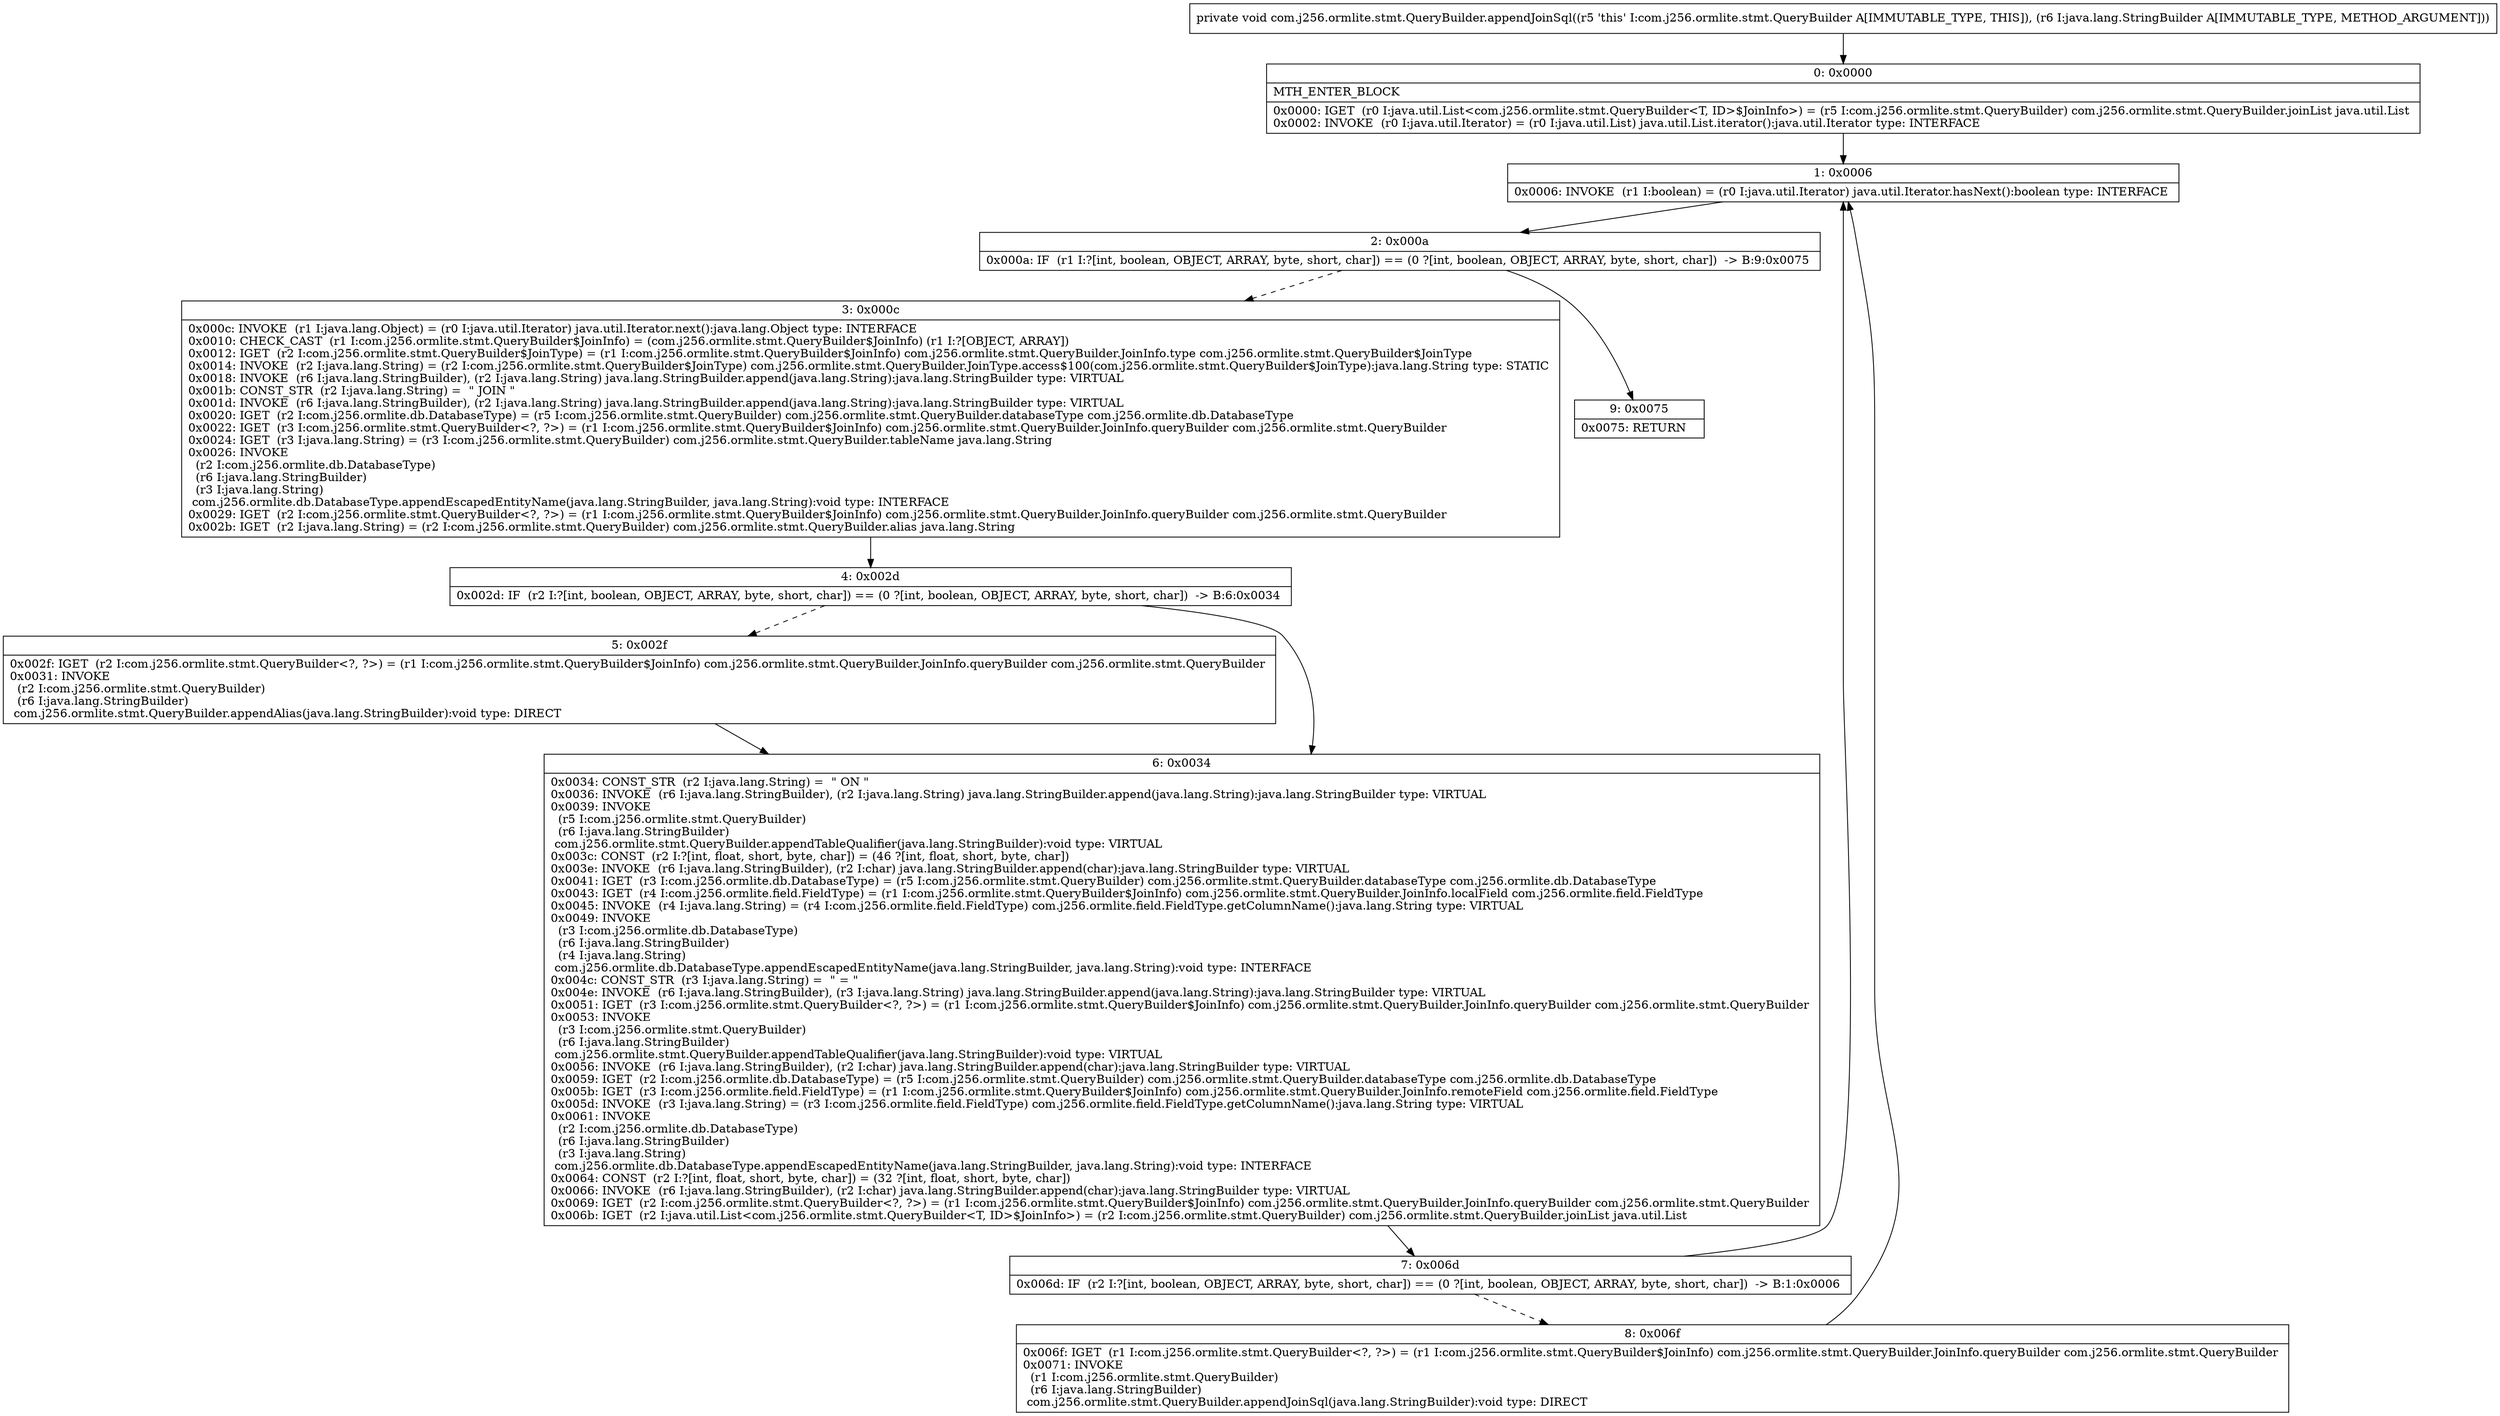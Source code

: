 digraph "CFG forcom.j256.ormlite.stmt.QueryBuilder.appendJoinSql(Ljava\/lang\/StringBuilder;)V" {
Node_0 [shape=record,label="{0\:\ 0x0000|MTH_ENTER_BLOCK\l|0x0000: IGET  (r0 I:java.util.List\<com.j256.ormlite.stmt.QueryBuilder\<T, ID\>$JoinInfo\>) = (r5 I:com.j256.ormlite.stmt.QueryBuilder) com.j256.ormlite.stmt.QueryBuilder.joinList java.util.List \l0x0002: INVOKE  (r0 I:java.util.Iterator) = (r0 I:java.util.List) java.util.List.iterator():java.util.Iterator type: INTERFACE \l}"];
Node_1 [shape=record,label="{1\:\ 0x0006|0x0006: INVOKE  (r1 I:boolean) = (r0 I:java.util.Iterator) java.util.Iterator.hasNext():boolean type: INTERFACE \l}"];
Node_2 [shape=record,label="{2\:\ 0x000a|0x000a: IF  (r1 I:?[int, boolean, OBJECT, ARRAY, byte, short, char]) == (0 ?[int, boolean, OBJECT, ARRAY, byte, short, char])  \-\> B:9:0x0075 \l}"];
Node_3 [shape=record,label="{3\:\ 0x000c|0x000c: INVOKE  (r1 I:java.lang.Object) = (r0 I:java.util.Iterator) java.util.Iterator.next():java.lang.Object type: INTERFACE \l0x0010: CHECK_CAST  (r1 I:com.j256.ormlite.stmt.QueryBuilder$JoinInfo) = (com.j256.ormlite.stmt.QueryBuilder$JoinInfo) (r1 I:?[OBJECT, ARRAY]) \l0x0012: IGET  (r2 I:com.j256.ormlite.stmt.QueryBuilder$JoinType) = (r1 I:com.j256.ormlite.stmt.QueryBuilder$JoinInfo) com.j256.ormlite.stmt.QueryBuilder.JoinInfo.type com.j256.ormlite.stmt.QueryBuilder$JoinType \l0x0014: INVOKE  (r2 I:java.lang.String) = (r2 I:com.j256.ormlite.stmt.QueryBuilder$JoinType) com.j256.ormlite.stmt.QueryBuilder.JoinType.access$100(com.j256.ormlite.stmt.QueryBuilder$JoinType):java.lang.String type: STATIC \l0x0018: INVOKE  (r6 I:java.lang.StringBuilder), (r2 I:java.lang.String) java.lang.StringBuilder.append(java.lang.String):java.lang.StringBuilder type: VIRTUAL \l0x001b: CONST_STR  (r2 I:java.lang.String) =  \" JOIN \" \l0x001d: INVOKE  (r6 I:java.lang.StringBuilder), (r2 I:java.lang.String) java.lang.StringBuilder.append(java.lang.String):java.lang.StringBuilder type: VIRTUAL \l0x0020: IGET  (r2 I:com.j256.ormlite.db.DatabaseType) = (r5 I:com.j256.ormlite.stmt.QueryBuilder) com.j256.ormlite.stmt.QueryBuilder.databaseType com.j256.ormlite.db.DatabaseType \l0x0022: IGET  (r3 I:com.j256.ormlite.stmt.QueryBuilder\<?, ?\>) = (r1 I:com.j256.ormlite.stmt.QueryBuilder$JoinInfo) com.j256.ormlite.stmt.QueryBuilder.JoinInfo.queryBuilder com.j256.ormlite.stmt.QueryBuilder \l0x0024: IGET  (r3 I:java.lang.String) = (r3 I:com.j256.ormlite.stmt.QueryBuilder) com.j256.ormlite.stmt.QueryBuilder.tableName java.lang.String \l0x0026: INVOKE  \l  (r2 I:com.j256.ormlite.db.DatabaseType)\l  (r6 I:java.lang.StringBuilder)\l  (r3 I:java.lang.String)\l com.j256.ormlite.db.DatabaseType.appendEscapedEntityName(java.lang.StringBuilder, java.lang.String):void type: INTERFACE \l0x0029: IGET  (r2 I:com.j256.ormlite.stmt.QueryBuilder\<?, ?\>) = (r1 I:com.j256.ormlite.stmt.QueryBuilder$JoinInfo) com.j256.ormlite.stmt.QueryBuilder.JoinInfo.queryBuilder com.j256.ormlite.stmt.QueryBuilder \l0x002b: IGET  (r2 I:java.lang.String) = (r2 I:com.j256.ormlite.stmt.QueryBuilder) com.j256.ormlite.stmt.QueryBuilder.alias java.lang.String \l}"];
Node_4 [shape=record,label="{4\:\ 0x002d|0x002d: IF  (r2 I:?[int, boolean, OBJECT, ARRAY, byte, short, char]) == (0 ?[int, boolean, OBJECT, ARRAY, byte, short, char])  \-\> B:6:0x0034 \l}"];
Node_5 [shape=record,label="{5\:\ 0x002f|0x002f: IGET  (r2 I:com.j256.ormlite.stmt.QueryBuilder\<?, ?\>) = (r1 I:com.j256.ormlite.stmt.QueryBuilder$JoinInfo) com.j256.ormlite.stmt.QueryBuilder.JoinInfo.queryBuilder com.j256.ormlite.stmt.QueryBuilder \l0x0031: INVOKE  \l  (r2 I:com.j256.ormlite.stmt.QueryBuilder)\l  (r6 I:java.lang.StringBuilder)\l com.j256.ormlite.stmt.QueryBuilder.appendAlias(java.lang.StringBuilder):void type: DIRECT \l}"];
Node_6 [shape=record,label="{6\:\ 0x0034|0x0034: CONST_STR  (r2 I:java.lang.String) =  \" ON \" \l0x0036: INVOKE  (r6 I:java.lang.StringBuilder), (r2 I:java.lang.String) java.lang.StringBuilder.append(java.lang.String):java.lang.StringBuilder type: VIRTUAL \l0x0039: INVOKE  \l  (r5 I:com.j256.ormlite.stmt.QueryBuilder)\l  (r6 I:java.lang.StringBuilder)\l com.j256.ormlite.stmt.QueryBuilder.appendTableQualifier(java.lang.StringBuilder):void type: VIRTUAL \l0x003c: CONST  (r2 I:?[int, float, short, byte, char]) = (46 ?[int, float, short, byte, char]) \l0x003e: INVOKE  (r6 I:java.lang.StringBuilder), (r2 I:char) java.lang.StringBuilder.append(char):java.lang.StringBuilder type: VIRTUAL \l0x0041: IGET  (r3 I:com.j256.ormlite.db.DatabaseType) = (r5 I:com.j256.ormlite.stmt.QueryBuilder) com.j256.ormlite.stmt.QueryBuilder.databaseType com.j256.ormlite.db.DatabaseType \l0x0043: IGET  (r4 I:com.j256.ormlite.field.FieldType) = (r1 I:com.j256.ormlite.stmt.QueryBuilder$JoinInfo) com.j256.ormlite.stmt.QueryBuilder.JoinInfo.localField com.j256.ormlite.field.FieldType \l0x0045: INVOKE  (r4 I:java.lang.String) = (r4 I:com.j256.ormlite.field.FieldType) com.j256.ormlite.field.FieldType.getColumnName():java.lang.String type: VIRTUAL \l0x0049: INVOKE  \l  (r3 I:com.j256.ormlite.db.DatabaseType)\l  (r6 I:java.lang.StringBuilder)\l  (r4 I:java.lang.String)\l com.j256.ormlite.db.DatabaseType.appendEscapedEntityName(java.lang.StringBuilder, java.lang.String):void type: INTERFACE \l0x004c: CONST_STR  (r3 I:java.lang.String) =  \" = \" \l0x004e: INVOKE  (r6 I:java.lang.StringBuilder), (r3 I:java.lang.String) java.lang.StringBuilder.append(java.lang.String):java.lang.StringBuilder type: VIRTUAL \l0x0051: IGET  (r3 I:com.j256.ormlite.stmt.QueryBuilder\<?, ?\>) = (r1 I:com.j256.ormlite.stmt.QueryBuilder$JoinInfo) com.j256.ormlite.stmt.QueryBuilder.JoinInfo.queryBuilder com.j256.ormlite.stmt.QueryBuilder \l0x0053: INVOKE  \l  (r3 I:com.j256.ormlite.stmt.QueryBuilder)\l  (r6 I:java.lang.StringBuilder)\l com.j256.ormlite.stmt.QueryBuilder.appendTableQualifier(java.lang.StringBuilder):void type: VIRTUAL \l0x0056: INVOKE  (r6 I:java.lang.StringBuilder), (r2 I:char) java.lang.StringBuilder.append(char):java.lang.StringBuilder type: VIRTUAL \l0x0059: IGET  (r2 I:com.j256.ormlite.db.DatabaseType) = (r5 I:com.j256.ormlite.stmt.QueryBuilder) com.j256.ormlite.stmt.QueryBuilder.databaseType com.j256.ormlite.db.DatabaseType \l0x005b: IGET  (r3 I:com.j256.ormlite.field.FieldType) = (r1 I:com.j256.ormlite.stmt.QueryBuilder$JoinInfo) com.j256.ormlite.stmt.QueryBuilder.JoinInfo.remoteField com.j256.ormlite.field.FieldType \l0x005d: INVOKE  (r3 I:java.lang.String) = (r3 I:com.j256.ormlite.field.FieldType) com.j256.ormlite.field.FieldType.getColumnName():java.lang.String type: VIRTUAL \l0x0061: INVOKE  \l  (r2 I:com.j256.ormlite.db.DatabaseType)\l  (r6 I:java.lang.StringBuilder)\l  (r3 I:java.lang.String)\l com.j256.ormlite.db.DatabaseType.appendEscapedEntityName(java.lang.StringBuilder, java.lang.String):void type: INTERFACE \l0x0064: CONST  (r2 I:?[int, float, short, byte, char]) = (32 ?[int, float, short, byte, char]) \l0x0066: INVOKE  (r6 I:java.lang.StringBuilder), (r2 I:char) java.lang.StringBuilder.append(char):java.lang.StringBuilder type: VIRTUAL \l0x0069: IGET  (r2 I:com.j256.ormlite.stmt.QueryBuilder\<?, ?\>) = (r1 I:com.j256.ormlite.stmt.QueryBuilder$JoinInfo) com.j256.ormlite.stmt.QueryBuilder.JoinInfo.queryBuilder com.j256.ormlite.stmt.QueryBuilder \l0x006b: IGET  (r2 I:java.util.List\<com.j256.ormlite.stmt.QueryBuilder\<T, ID\>$JoinInfo\>) = (r2 I:com.j256.ormlite.stmt.QueryBuilder) com.j256.ormlite.stmt.QueryBuilder.joinList java.util.List \l}"];
Node_7 [shape=record,label="{7\:\ 0x006d|0x006d: IF  (r2 I:?[int, boolean, OBJECT, ARRAY, byte, short, char]) == (0 ?[int, boolean, OBJECT, ARRAY, byte, short, char])  \-\> B:1:0x0006 \l}"];
Node_8 [shape=record,label="{8\:\ 0x006f|0x006f: IGET  (r1 I:com.j256.ormlite.stmt.QueryBuilder\<?, ?\>) = (r1 I:com.j256.ormlite.stmt.QueryBuilder$JoinInfo) com.j256.ormlite.stmt.QueryBuilder.JoinInfo.queryBuilder com.j256.ormlite.stmt.QueryBuilder \l0x0071: INVOKE  \l  (r1 I:com.j256.ormlite.stmt.QueryBuilder)\l  (r6 I:java.lang.StringBuilder)\l com.j256.ormlite.stmt.QueryBuilder.appendJoinSql(java.lang.StringBuilder):void type: DIRECT \l}"];
Node_9 [shape=record,label="{9\:\ 0x0075|0x0075: RETURN   \l}"];
MethodNode[shape=record,label="{private void com.j256.ormlite.stmt.QueryBuilder.appendJoinSql((r5 'this' I:com.j256.ormlite.stmt.QueryBuilder A[IMMUTABLE_TYPE, THIS]), (r6 I:java.lang.StringBuilder A[IMMUTABLE_TYPE, METHOD_ARGUMENT])) }"];
MethodNode -> Node_0;
Node_0 -> Node_1;
Node_1 -> Node_2;
Node_2 -> Node_3[style=dashed];
Node_2 -> Node_9;
Node_3 -> Node_4;
Node_4 -> Node_5[style=dashed];
Node_4 -> Node_6;
Node_5 -> Node_6;
Node_6 -> Node_7;
Node_7 -> Node_1;
Node_7 -> Node_8[style=dashed];
Node_8 -> Node_1;
}

